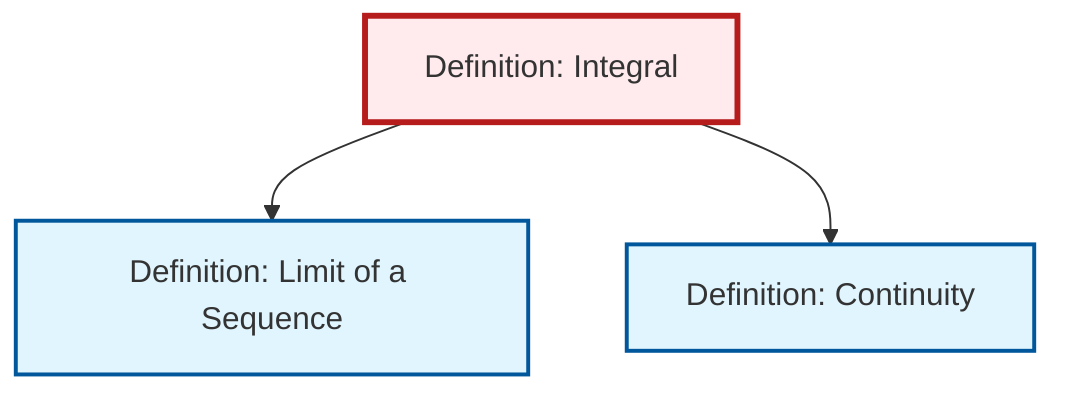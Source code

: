 graph TD
    classDef definition fill:#e1f5fe,stroke:#01579b,stroke-width:2px
    classDef theorem fill:#f3e5f5,stroke:#4a148c,stroke-width:2px
    classDef axiom fill:#fff3e0,stroke:#e65100,stroke-width:2px
    classDef example fill:#e8f5e9,stroke:#1b5e20,stroke-width:2px
    classDef current fill:#ffebee,stroke:#b71c1c,stroke-width:3px
    def-continuity["Definition: Continuity"]:::definition
    def-integral["Definition: Integral"]:::definition
    def-limit["Definition: Limit of a Sequence"]:::definition
    def-integral --> def-limit
    def-integral --> def-continuity
    class def-integral current